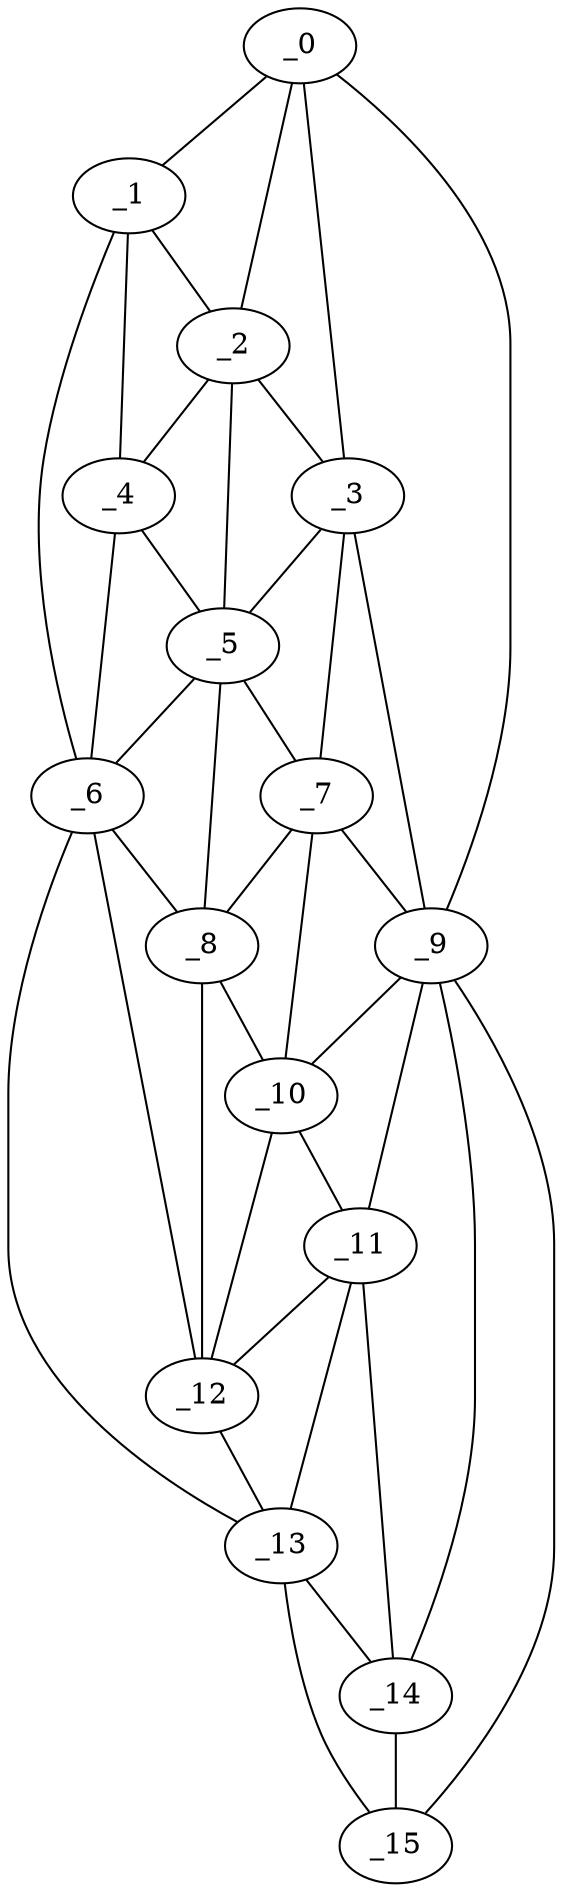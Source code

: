 graph "obj75__195.gxl" {
	_0	 [x=41,
		y=53];
	_1	 [x=51,
		y=32];
	_0 -- _1	 [valence=1];
	_2	 [x=51,
		y=47];
	_0 -- _2	 [valence=1];
	_3	 [x=53,
		y=55];
	_0 -- _3	 [valence=2];
	_9	 [x=71,
		y=70];
	_0 -- _9	 [valence=1];
	_1 -- _2	 [valence=2];
	_4	 [x=54,
		y=37];
	_1 -- _4	 [valence=1];
	_6	 [x=63,
		y=39];
	_1 -- _6	 [valence=1];
	_2 -- _3	 [valence=2];
	_2 -- _4	 [valence=2];
	_5	 [x=58,
		y=50];
	_2 -- _5	 [valence=2];
	_3 -- _5	 [valence=2];
	_7	 [x=64,
		y=60];
	_3 -- _7	 [valence=2];
	_3 -- _9	 [valence=1];
	_4 -- _5	 [valence=1];
	_4 -- _6	 [valence=2];
	_5 -- _6	 [valence=2];
	_5 -- _7	 [valence=2];
	_8	 [x=71,
		y=50];
	_5 -- _8	 [valence=1];
	_6 -- _8	 [valence=1];
	_12	 [x=80,
		y=51];
	_6 -- _12	 [valence=2];
	_13	 [x=86,
		y=53];
	_6 -- _13	 [valence=1];
	_7 -- _8	 [valence=2];
	_7 -- _9	 [valence=2];
	_10	 [x=72,
		y=59];
	_7 -- _10	 [valence=1];
	_8 -- _10	 [valence=1];
	_8 -- _12	 [valence=2];
	_9 -- _10	 [valence=2];
	_11	 [x=78,
		y=62];
	_9 -- _11	 [valence=1];
	_14	 [x=93,
		y=63];
	_9 -- _14	 [valence=2];
	_15	 [x=101,
		y=71];
	_9 -- _15	 [valence=1];
	_10 -- _11	 [valence=1];
	_10 -- _12	 [valence=2];
	_11 -- _12	 [valence=2];
	_11 -- _13	 [valence=1];
	_11 -- _14	 [valence=2];
	_12 -- _13	 [valence=1];
	_13 -- _14	 [valence=2];
	_13 -- _15	 [valence=1];
	_14 -- _15	 [valence=2];
}
